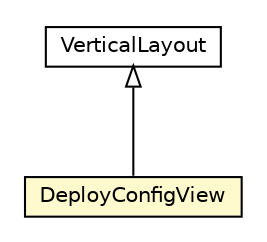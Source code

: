 #!/usr/local/bin/dot
#
# Class diagram 
# Generated by UMLGraph version R5_6-24-gf6e263 (http://www.umlgraph.org/)
#

digraph G {
	edge [fontname="Helvetica",fontsize=10,labelfontname="Helvetica",labelfontsize=10];
	node [fontname="Helvetica",fontsize=10,shape=plaintext];
	nodesep=0.25;
	ranksep=0.5;
	// org.universAAL.ucc.windows.DeployConfigView
	c3468550 [label=<<table title="org.universAAL.ucc.windows.DeployConfigView" border="0" cellborder="1" cellspacing="0" cellpadding="2" port="p" bgcolor="lemonChiffon" href="./DeployConfigView.html">
		<tr><td><table border="0" cellspacing="0" cellpadding="1">
<tr><td align="center" balign="center"> DeployConfigView </td></tr>
		</table></td></tr>
		</table>>, URL="./DeployConfigView.html", fontname="Helvetica", fontcolor="black", fontsize=10.0];
	//org.universAAL.ucc.windows.DeployConfigView extends com.vaadin.ui.VerticalLayout
	c3468597:p -> c3468550:p [dir=back,arrowtail=empty];
	// com.vaadin.ui.VerticalLayout
	c3468597 [label=<<table title="com.vaadin.ui.VerticalLayout" border="0" cellborder="1" cellspacing="0" cellpadding="2" port="p" href="http://java.sun.com/j2se/1.4.2/docs/api/com/vaadin/ui/VerticalLayout.html">
		<tr><td><table border="0" cellspacing="0" cellpadding="1">
<tr><td align="center" balign="center"> VerticalLayout </td></tr>
		</table></td></tr>
		</table>>, URL="http://java.sun.com/j2se/1.4.2/docs/api/com/vaadin/ui/VerticalLayout.html", fontname="Helvetica", fontcolor="black", fontsize=10.0];
}

